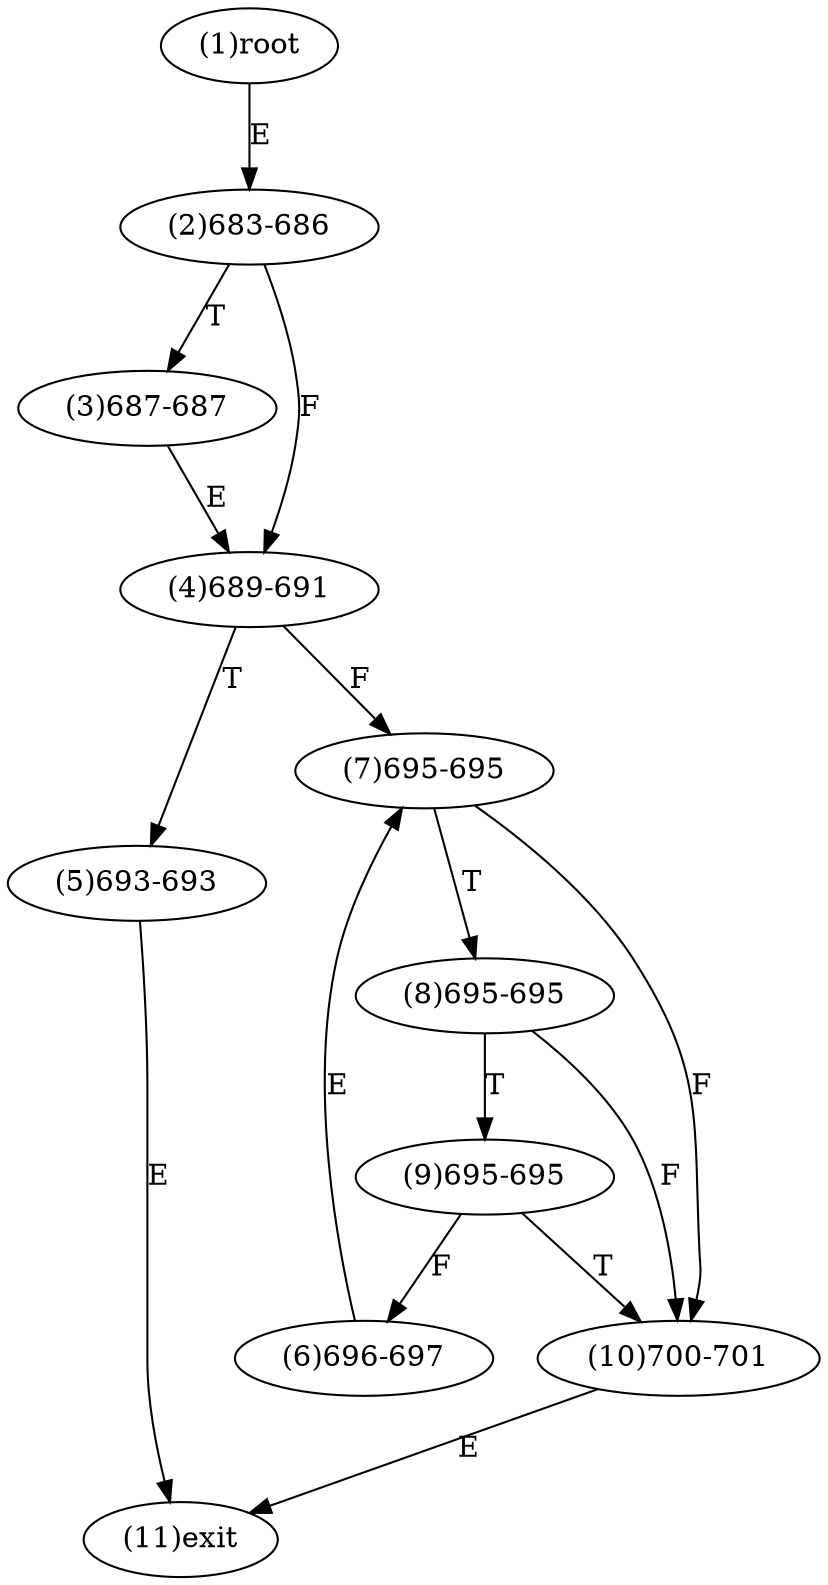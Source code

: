 digraph "" { 
1[ label="(1)root"];
2[ label="(2)683-686"];
3[ label="(3)687-687"];
4[ label="(4)689-691"];
5[ label="(5)693-693"];
6[ label="(6)696-697"];
7[ label="(7)695-695"];
8[ label="(8)695-695"];
9[ label="(9)695-695"];
10[ label="(10)700-701"];
11[ label="(11)exit"];
1->2[ label="E"];
2->4[ label="F"];
2->3[ label="T"];
3->4[ label="E"];
4->7[ label="F"];
4->5[ label="T"];
5->11[ label="E"];
6->7[ label="E"];
7->10[ label="F"];
7->8[ label="T"];
8->10[ label="F"];
8->9[ label="T"];
9->6[ label="F"];
9->10[ label="T"];
10->11[ label="E"];
}